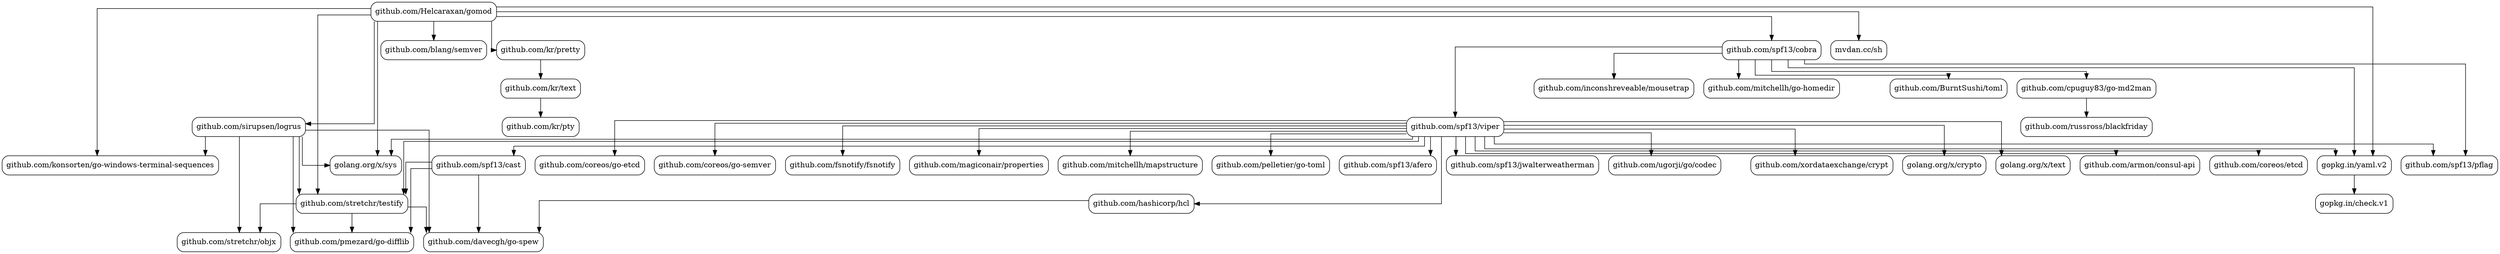 strict digraph {
  node [shape=box,style=rounded]
  start=0
  splines=ortho
  "github.com/Helcaraxan/gomod"
  "github.com/stretchr/testify"
  "golang.org/x/sys"
  "github.com/konsorten/go-windows-terminal-sequences"
  "gopkg.in/yaml.v2"
  "github.com/blang/semver"
  "github.com/kr/pretty"
  "github.com/sirupsen/logrus"
  "github.com/spf13/cobra"
  "mvdan.cc/sh"
  "github.com/russross/blackfriday"
  "github.com/davecgh/go-spew"
  "github.com/kr/text"
  "github.com/kr/pty"
  "github.com/pmezard/go-difflib"
  "github.com/stretchr/objx"
  "github.com/spf13/pflag"
  "github.com/BurntSushi/toml"
  "github.com/cpuguy83/go-md2man"
  "github.com/inconshreveable/mousetrap"
  "github.com/mitchellh/go-homedir"
  "github.com/spf13/viper"
  "github.com/armon/consul-api"
  "github.com/coreos/etcd"
  "github.com/coreos/go-etcd"
  "github.com/coreos/go-semver"
  "github.com/fsnotify/fsnotify"
  "github.com/hashicorp/hcl"
  "github.com/magiconair/properties"
  "github.com/mitchellh/mapstructure"
  "github.com/pelletier/go-toml"
  "github.com/spf13/afero"
  "github.com/spf13/cast"
  "github.com/spf13/jwalterweatherman"
  "github.com/ugorji/go/codec"
  "github.com/xordataexchange/crypt"
  "golang.org/x/crypto"
  "golang.org/x/text"
  "gopkg.in/check.v1"
  "github.com/Helcaraxan/gomod" -> "github.com/blang/semver"
  "github.com/Helcaraxan/gomod" -> "github.com/konsorten/go-windows-terminal-sequences" [minlen=2]
  "github.com/Helcaraxan/gomod" -> "github.com/kr/pretty"
  "github.com/Helcaraxan/gomod" -> "github.com/sirupsen/logrus"
  "github.com/Helcaraxan/gomod" -> "github.com/spf13/cobra"
  "github.com/Helcaraxan/gomod" -> "github.com/stretchr/testify" [minlen=4]
  "github.com/Helcaraxan/gomod" -> "golang.org/x/sys" [minlen=4]
  "github.com/Helcaraxan/gomod" -> "gopkg.in/yaml.v2" [minlen=4]
  "github.com/Helcaraxan/gomod" -> "mvdan.cc/sh"
  "github.com/cpuguy83/go-md2man" -> "github.com/russross/blackfriday"
  "github.com/hashicorp/hcl" -> "github.com/davecgh/go-spew"
  "github.com/kr/pretty" -> "github.com/kr/text"
  "github.com/kr/text" -> "github.com/kr/pty"
  "github.com/sirupsen/logrus" -> "github.com/davecgh/go-spew" [minlen=2]
  "github.com/sirupsen/logrus" -> "github.com/konsorten/go-windows-terminal-sequences"
  "github.com/sirupsen/logrus" -> "github.com/pmezard/go-difflib" [minlen=2]
  "github.com/sirupsen/logrus" -> "github.com/stretchr/objx" [minlen=2]
  "github.com/sirupsen/logrus" -> "github.com/stretchr/testify"
  "github.com/sirupsen/logrus" -> "golang.org/x/sys"
  "github.com/spf13/cast" -> "github.com/davecgh/go-spew" [minlen=2]
  "github.com/spf13/cast" -> "github.com/pmezard/go-difflib" [minlen=2]
  "github.com/spf13/cast" -> "github.com/stretchr/testify"
  "github.com/spf13/cobra" -> "github.com/BurntSushi/toml"
  "github.com/spf13/cobra" -> "github.com/cpuguy83/go-md2man"
  "github.com/spf13/cobra" -> "github.com/inconshreveable/mousetrap"
  "github.com/spf13/cobra" -> "github.com/mitchellh/go-homedir"
  "github.com/spf13/cobra" -> "github.com/spf13/pflag" [minlen=3]
  "github.com/spf13/cobra" -> "github.com/spf13/viper" [minlen=2]
  "github.com/spf13/cobra" -> "gopkg.in/yaml.v2" [minlen=3]
  "github.com/spf13/viper" -> "github.com/armon/consul-api"
  "github.com/spf13/viper" -> "github.com/coreos/etcd"
  "github.com/spf13/viper" -> "github.com/coreos/go-etcd"
  "github.com/spf13/viper" -> "github.com/coreos/go-semver"
  "github.com/spf13/viper" -> "github.com/fsnotify/fsnotify"
  "github.com/spf13/viper" -> "github.com/hashicorp/hcl"
  "github.com/spf13/viper" -> "github.com/magiconair/properties"
  "github.com/spf13/viper" -> "github.com/mitchellh/mapstructure"
  "github.com/spf13/viper" -> "github.com/pelletier/go-toml"
  "github.com/spf13/viper" -> "github.com/spf13/afero"
  "github.com/spf13/viper" -> "github.com/spf13/cast"
  "github.com/spf13/viper" -> "github.com/spf13/jwalterweatherman"
  "github.com/spf13/viper" -> "github.com/spf13/pflag"
  "github.com/spf13/viper" -> "github.com/stretchr/testify" [minlen=2]
  "github.com/spf13/viper" -> "github.com/ugorji/go/codec"
  "github.com/spf13/viper" -> "github.com/xordataexchange/crypt"
  "github.com/spf13/viper" -> "golang.org/x/crypto"
  "github.com/spf13/viper" -> "golang.org/x/sys"
  "github.com/spf13/viper" -> "golang.org/x/text"
  "github.com/spf13/viper" -> "gopkg.in/yaml.v2"
  "github.com/stretchr/testify" -> "github.com/davecgh/go-spew"
  "github.com/stretchr/testify" -> "github.com/pmezard/go-difflib"
  "github.com/stretchr/testify" -> "github.com/stretchr/objx"
  "gopkg.in/yaml.v2" -> "gopkg.in/check.v1"
}
